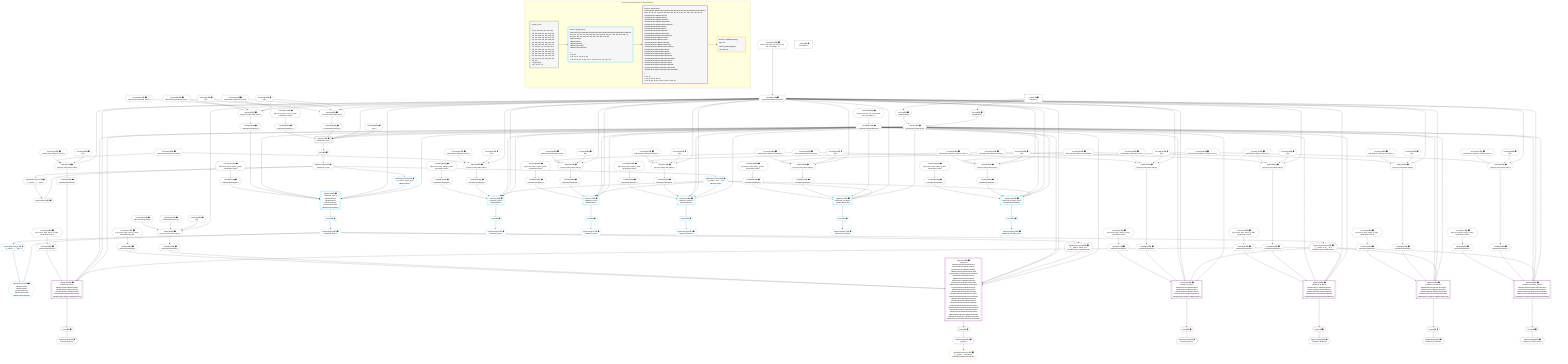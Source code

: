 %%{init: {'themeVariables': { 'fontSize': '12px'}}}%%
graph TD
    classDef path fill:#eee,stroke:#000,color:#000
    classDef plan fill:#fff,stroke-width:1px,color:#000
    classDef itemplan fill:#fff,stroke-width:2px,color:#000
    classDef unbatchedplan fill:#dff,stroke-width:1px,color:#000
    classDef sideeffectplan fill:#fcc,stroke-width:2px,color:#000
    classDef bucket fill:#f6f6f6,color:#000,stroke-width:2px,text-align:left


    %% plan dependencies
    PgSelect7[["PgSelect[7∈0] ➊<br />ᐸrelational_itemsᐳ"]]:::plan
    Object10{{"Object[10∈0] ➊<br />ᐸ{pgSettings,withPgClient}ᐳ"}}:::plan
    Constant458{{"Constant[458∈0] ➊<br />ᐸ15ᐳ"}}:::plan
    Lambda276{{"Lambda[276∈0] ➊<br />ᐸcalculateShouldReverseOrderᐳ"}}:::plan
    Lambda279{{"Lambda[279∈0] ➊<br />ᐸcalculateLimitAndOffsetSQLᐳ"}}:::plan
    Lambda452{{"Lambda[452∈0] ➊<br />ᐸcalculateOrderBySQLᐳ"}}:::plan
    Lambda457{{"Lambda[457∈0] ➊<br />ᐸcalculateOrderBySQLᐳ"}}:::plan
    Object10 & Constant458 & Lambda276 & Lambda279 & Lambda452 & Lambda457 --> PgSelect7
    Object283{{"Object[283∈0] ➊<br />ᐸ{reverse,orders,alias,codec}ᐳ"}}:::plan
    Constant280{{"Constant[280∈0] ➊<br />ᐸ[]ᐳ"}}:::plan
    Constant281{{"Constant[281∈0] ➊<br />ᐸsql.identifier(”relational_topics”)ᐳ"}}:::plan
    Constant282{{"Constant[282∈0] ➊<br />ᐸRecordCodec(relational_topics)ᐳ"}}:::plan
    Lambda276 & Constant280 & Constant281 & Constant282 --> Object283
    Object297{{"Object[297∈0] ➊<br />ᐸ{reverse,orders,alias,codec}ᐳ"}}:::plan
    Constant294{{"Constant[294∈0] ➊<br />ᐸ[]ᐳ"}}:::plan
    Constant295{{"Constant[295∈0] ➊<br />ᐸsql.identifier(”relational_posts”)ᐳ"}}:::plan
    Constant296{{"Constant[296∈0] ➊<br />ᐸRecordCodec(relational_posts)ᐳ"}}:::plan
    Lambda276 & Constant294 & Constant295 & Constant296 --> Object297
    Object311{{"Object[311∈0] ➊<br />ᐸ{reverse,orders,alias,codec}ᐳ"}}:::plan
    Constant308{{"Constant[308∈0] ➊<br />ᐸ[]ᐳ"}}:::plan
    Constant309{{"Constant[309∈0] ➊<br />ᐸsql.identifier(”relational_dividers”)ᐳ"}}:::plan
    Constant310{{"Constant[310∈0] ➊<br />ᐸRecordCodec(relational_dividers)ᐳ"}}:::plan
    Lambda276 & Constant308 & Constant309 & Constant310 --> Object311
    Object325{{"Object[325∈0] ➊<br />ᐸ{reverse,orders,alias,codec}ᐳ"}}:::plan
    Constant322{{"Constant[322∈0] ➊<br />ᐸ[]ᐳ"}}:::plan
    Constant323{{"Constant[323∈0] ➊<br />ᐸsql.identifier(”relational_checklists”)ᐳ"}}:::plan
    Constant324{{"Constant[324∈0] ➊<br />ᐸRecordCodec(relational_checklists)ᐳ"}}:::plan
    Lambda276 & Constant322 & Constant323 & Constant324 --> Object325
    Object339{{"Object[339∈0] ➊<br />ᐸ{reverse,orders,alias,codec}ᐳ"}}:::plan
    Constant336{{"Constant[336∈0] ➊<br />ᐸ[]ᐳ"}}:::plan
    Constant337{{"Constant[337∈0] ➊<br />ᐸsql.identifier(”relational_checklist_items”)ᐳ"}}:::plan
    Constant338{{"Constant[338∈0] ➊<br />ᐸRecordCodec(relational_checklist_items)ᐳ"}}:::plan
    Lambda276 & Constant336 & Constant337 & Constant338 --> Object339
    Object353{{"Object[353∈0] ➊<br />ᐸ{reverse,orders,alias,codec}ᐳ"}}:::plan
    Constant350{{"Constant[350∈0] ➊<br />ᐸ[]ᐳ"}}:::plan
    Constant351{{"Constant[351∈0] ➊<br />ᐸsql.identifier(”relational_topics”)ᐳ"}}:::plan
    Lambda276 & Constant350 & Constant351 & Constant282 --> Object353
    Object367{{"Object[367∈0] ➊<br />ᐸ{reverse,orders,alias,codec}ᐳ"}}:::plan
    Constant364{{"Constant[364∈0] ➊<br />ᐸ[]ᐳ"}}:::plan
    Constant365{{"Constant[365∈0] ➊<br />ᐸsql.identifier(”relational_posts”)ᐳ"}}:::plan
    Lambda276 & Constant364 & Constant365 & Constant296 --> Object367
    Object381{{"Object[381∈0] ➊<br />ᐸ{reverse,orders,alias,codec}ᐳ"}}:::plan
    Constant378{{"Constant[378∈0] ➊<br />ᐸ[]ᐳ"}}:::plan
    Constant379{{"Constant[379∈0] ➊<br />ᐸsql.identifier(”relational_dividers”)ᐳ"}}:::plan
    Lambda276 & Constant378 & Constant379 & Constant310 --> Object381
    Object395{{"Object[395∈0] ➊<br />ᐸ{reverse,orders,alias,codec}ᐳ"}}:::plan
    Constant392{{"Constant[392∈0] ➊<br />ᐸ[]ᐳ"}}:::plan
    Constant393{{"Constant[393∈0] ➊<br />ᐸsql.identifier(”relational_checklists”)ᐳ"}}:::plan
    Lambda276 & Constant392 & Constant393 & Constant324 --> Object395
    Object409{{"Object[409∈0] ➊<br />ᐸ{reverse,orders,alias,codec}ᐳ"}}:::plan
    Constant406{{"Constant[406∈0] ➊<br />ᐸ[]ᐳ"}}:::plan
    Constant407{{"Constant[407∈0] ➊<br />ᐸsql.identifier(”relational_checklist_items”)ᐳ"}}:::plan
    Lambda276 & Constant406 & Constant407 & Constant338 --> Object409
    Object423{{"Object[423∈0] ➊<br />ᐸ{reverse,orders,alias,codec}ᐳ"}}:::plan
    Constant420{{"Constant[420∈0] ➊<br />ᐸ[]ᐳ"}}:::plan
    Constant421{{"Constant[421∈0] ➊<br />ᐸsql.identifier(”people”)ᐳ"}}:::plan
    Constant422{{"Constant[422∈0] ➊<br />ᐸRecordCodec(people)ᐳ"}}:::plan
    Lambda276 & Constant420 & Constant421 & Constant422 --> Object423
    Object437{{"Object[437∈0] ➊<br />ᐸ{reverse,orders,alias,codec}ᐳ"}}:::plan
    Constant434{{"Constant[434∈0] ➊<br />ᐸ[]ᐳ"}}:::plan
    Constant435{{"Constant[435∈0] ➊<br />ᐸsql.identifier(”relational_items”)ᐳ"}}:::plan
    Constant436{{"Constant[436∈0] ➊<br />ᐸRecordCodec(relational_items)ᐳ"}}:::plan
    Lambda276 & Constant434 & Constant435 & Constant436 --> Object437
    Object451{{"Object[451∈0] ➊<br />ᐸ{reverse,orders,alias,codec}ᐳ"}}:::plan
    Constant448{{"Constant[448∈0] ➊<br />ᐸ[]ᐳ"}}:::plan
    Constant449{{"Constant[449∈0] ➊<br />ᐸsql.identifier(”relational_items”)ᐳ"}}:::plan
    Lambda276 & Constant448 & Constant449 & Constant436 --> Object451
    Access8{{"Access[8∈0] ➊<br />ᐸ2.pgSettingsᐳ"}}:::plan
    Access9{{"Access[9∈0] ➊<br />ᐸ2.withPgClientᐳ"}}:::plan
    Access8 & Access9 --> Object10
    PgPolymorphic14{{"PgPolymorphic[14∈0] ➊"}}:::plan
    PgSelectSingle12{{"PgSelectSingle[12∈0] ➊<br />ᐸrelational_itemsᐳ"}}:::plan
    PgClassExpression13{{"PgClassExpression[13∈0] ➊<br />ᐸ__relation...s__.”type”ᐳ"}}:::plan
    PgSelectSingle12 & PgClassExpression13 --> PgPolymorphic14
    __Value2["__Value[2∈0] ➊<br />ᐸcontextᐳ"]:::plan
    __Value2 --> Access8
    __Value2 --> Access9
    First11{{"First[11∈0] ➊"}}:::plan
    PgSelect7 --> First11
    First11 --> PgSelectSingle12
    PgSelectSingle12 --> PgClassExpression13
    Constant459{{"Constant[459∈0] ➊<br />ᐸ§{ first: null, last: null, cursorLower: null, cursorUpper: ᐳ"}}:::plan
    Constant459 --> Lambda276
    Constant460{{"Constant[460∈0] ➊<br />ᐸ§{ first: null, last: null, cursorLower: null, cursorUpper: ᐳ"}}:::plan
    Constant460 --> Lambda279
    Lambda284{{"Lambda[284∈0] ➊<br />ᐸcalculateOrderBySQLᐳ"}}:::plan
    Object283 --> Lambda284
    Lambda289{{"Lambda[289∈0] ➊<br />ᐸcalculateOrderBySQLᐳ"}}:::plan
    Constant461{{"Constant[461∈0] ➊<br />ᐸ§{ reverse: false, orders: [], alias: sql.identifier(”relatiᐳ"}}:::plan
    Constant461 --> Lambda289
    Lambda298{{"Lambda[298∈0] ➊<br />ᐸcalculateOrderBySQLᐳ"}}:::plan
    Object297 --> Lambda298
    Lambda303{{"Lambda[303∈0] ➊<br />ᐸcalculateOrderBySQLᐳ"}}:::plan
    Constant462{{"Constant[462∈0] ➊<br />ᐸ§{ reverse: false, orders: [], alias: sql.identifier(”relatiᐳ"}}:::plan
    Constant462 --> Lambda303
    Lambda312{{"Lambda[312∈0] ➊<br />ᐸcalculateOrderBySQLᐳ"}}:::plan
    Object311 --> Lambda312
    Lambda317{{"Lambda[317∈0] ➊<br />ᐸcalculateOrderBySQLᐳ"}}:::plan
    Constant463{{"Constant[463∈0] ➊<br />ᐸ§{ reverse: false, orders: [], alias: sql.identifier(”relatiᐳ"}}:::plan
    Constant463 --> Lambda317
    Lambda326{{"Lambda[326∈0] ➊<br />ᐸcalculateOrderBySQLᐳ"}}:::plan
    Object325 --> Lambda326
    Lambda331{{"Lambda[331∈0] ➊<br />ᐸcalculateOrderBySQLᐳ"}}:::plan
    Constant464{{"Constant[464∈0] ➊<br />ᐸ§{ reverse: false, orders: [], alias: sql.identifier(”relatiᐳ"}}:::plan
    Constant464 --> Lambda331
    Lambda340{{"Lambda[340∈0] ➊<br />ᐸcalculateOrderBySQLᐳ"}}:::plan
    Object339 --> Lambda340
    Lambda345{{"Lambda[345∈0] ➊<br />ᐸcalculateOrderBySQLᐳ"}}:::plan
    Constant465{{"Constant[465∈0] ➊<br />ᐸ§{ reverse: false, orders: [], alias: sql.identifier(”relatiᐳ"}}:::plan
    Constant465 --> Lambda345
    Lambda354{{"Lambda[354∈0] ➊<br />ᐸcalculateOrderBySQLᐳ"}}:::plan
    Object353 --> Lambda354
    Lambda359{{"Lambda[359∈0] ➊<br />ᐸcalculateOrderBySQLᐳ"}}:::plan
    Constant466{{"Constant[466∈0] ➊<br />ᐸ§{ reverse: false, orders: [], alias: sql.identifier(”relatiᐳ"}}:::plan
    Constant466 --> Lambda359
    Lambda368{{"Lambda[368∈0] ➊<br />ᐸcalculateOrderBySQLᐳ"}}:::plan
    Object367 --> Lambda368
    Lambda373{{"Lambda[373∈0] ➊<br />ᐸcalculateOrderBySQLᐳ"}}:::plan
    Constant467{{"Constant[467∈0] ➊<br />ᐸ§{ reverse: false, orders: [], alias: sql.identifier(”relatiᐳ"}}:::plan
    Constant467 --> Lambda373
    Lambda382{{"Lambda[382∈0] ➊<br />ᐸcalculateOrderBySQLᐳ"}}:::plan
    Object381 --> Lambda382
    Lambda387{{"Lambda[387∈0] ➊<br />ᐸcalculateOrderBySQLᐳ"}}:::plan
    Constant468{{"Constant[468∈0] ➊<br />ᐸ§{ reverse: false, orders: [], alias: sql.identifier(”relatiᐳ"}}:::plan
    Constant468 --> Lambda387
    Lambda396{{"Lambda[396∈0] ➊<br />ᐸcalculateOrderBySQLᐳ"}}:::plan
    Object395 --> Lambda396
    Lambda401{{"Lambda[401∈0] ➊<br />ᐸcalculateOrderBySQLᐳ"}}:::plan
    Constant469{{"Constant[469∈0] ➊<br />ᐸ§{ reverse: false, orders: [], alias: sql.identifier(”relatiᐳ"}}:::plan
    Constant469 --> Lambda401
    Lambda410{{"Lambda[410∈0] ➊<br />ᐸcalculateOrderBySQLᐳ"}}:::plan
    Object409 --> Lambda410
    Lambda415{{"Lambda[415∈0] ➊<br />ᐸcalculateOrderBySQLᐳ"}}:::plan
    Constant470{{"Constant[470∈0] ➊<br />ᐸ§{ reverse: false, orders: [], alias: sql.identifier(”relatiᐳ"}}:::plan
    Constant470 --> Lambda415
    Lambda424{{"Lambda[424∈0] ➊<br />ᐸcalculateOrderBySQLᐳ"}}:::plan
    Object423 --> Lambda424
    Lambda429{{"Lambda[429∈0] ➊<br />ᐸcalculateOrderBySQLᐳ"}}:::plan
    Constant471{{"Constant[471∈0] ➊<br />ᐸ§{ reverse: false, orders: [], alias: sql.identifier(”peopleᐳ"}}:::plan
    Constant471 --> Lambda429
    Lambda438{{"Lambda[438∈0] ➊<br />ᐸcalculateOrderBySQLᐳ"}}:::plan
    Object437 --> Lambda438
    Lambda443{{"Lambda[443∈0] ➊<br />ᐸcalculateOrderBySQLᐳ"}}:::plan
    Constant472{{"Constant[472∈0] ➊<br />ᐸ§{ reverse: false, orders: [], alias: sql.identifier(”relatiᐳ"}}:::plan
    Constant472 --> Lambda443
    Object451 --> Lambda452
    Constant473{{"Constant[473∈0] ➊<br />ᐸ§{ reverse: false, orders: [], alias: sql.identifier(”relatiᐳ"}}:::plan
    Constant473 --> Lambda457
    __Value4["__Value[4∈0] ➊<br />ᐸrootValueᐳ"]:::plan
    PgSelect16[["PgSelect[16∈1] ➊<br />ᐸrelational_topicsᐳ<br />ᐳRelationalTopic"]]:::plan
    PgClassExpression15{{"PgClassExpression[15∈1] ➊<br />ᐸ__relation...ems__.”id”ᐳ<br />ᐳRelationalTopic"}}:::plan
    Object10 & PgClassExpression15 & Lambda276 & Lambda279 & Lambda284 & Lambda289 --> PgSelect16
    PgSelect23[["PgSelect[23∈1] ➊<br />ᐸrelational_itemsᐳ<br />ᐳRelationalTopic<br />ᐳRelationalPost<br />ᐳRelationalDivider<br />ᐳRelationalChecklist<br />ᐳRelationalChecklistItem"]]:::plan
    PgClassExpression22{{"PgClassExpression[22∈1] ➊<br />ᐸ__relation...parent_id”ᐳ<br />ᐳRelationalTopic"}}:::plan
    Object10 & PgClassExpression22 & Lambda276 & Lambda279 & Lambda438 & Lambda443 --> PgSelect23
    PgSelect74[["PgSelect[74∈1] ➊<br />ᐸrelational_postsᐳ<br />ᐳRelationalPost"]]:::plan
    Object10 & PgClassExpression15 & Lambda276 & Lambda279 & Lambda298 & Lambda303 --> PgSelect74
    PgSelect124[["PgSelect[124∈1] ➊<br />ᐸrelational_dividersᐳ<br />ᐳRelationalDivider"]]:::plan
    Object10 & PgClassExpression15 & Lambda276 & Lambda279 & Lambda312 & Lambda317 --> PgSelect124
    PgSelect174[["PgSelect[174∈1] ➊<br />ᐸrelational_checklistsᐳ<br />ᐳRelationalChecklist"]]:::plan
    Object10 & PgClassExpression15 & Lambda276 & Lambda279 & Lambda326 & Lambda331 --> PgSelect174
    PgSelect224[["PgSelect[224∈1] ➊<br />ᐸrelational_checklist_itemsᐳ<br />ᐳRelationalChecklistItem"]]:::plan
    Object10 & PgClassExpression15 & Lambda276 & Lambda279 & Lambda340 & Lambda345 --> PgSelect224
    PgPolymorphic28{{"PgPolymorphic[28∈1] ➊<br />ᐳRelationalTopic<br />ᐳRelationalPost<br />ᐳRelationalDivider<br />ᐳRelationalChecklist<br />ᐳRelationalChecklistItem"}}:::plan
    PgSelectSingle26{{"PgSelectSingle[26∈1] ➊<br />ᐸrelational_itemsᐳ"}}:::plan
    PgClassExpression27{{"PgClassExpression[27∈1] ➊<br />ᐸ__relation...s__.”type”ᐳ"}}:::plan
    PgSelectSingle26 & PgClassExpression27 --> PgPolymorphic28
    PgSelectSingle12 --> PgClassExpression15
    First20{{"First[20∈1] ➊"}}:::plan
    PgSelect16 --> First20
    PgSelectSingle21{{"PgSelectSingle[21∈1] ➊<br />ᐸrelational_topicsᐳ"}}:::plan
    First20 --> PgSelectSingle21
    PgSelectSingle12 --> PgClassExpression22
    First25{{"First[25∈1] ➊"}}:::plan
    PgSelect23 --> First25
    First25 --> PgSelectSingle26
    PgSelectSingle26 --> PgClassExpression27
    First76{{"First[76∈1] ➊"}}:::plan
    PgSelect74 --> First76
    PgSelectSingle77{{"PgSelectSingle[77∈1] ➊<br />ᐸrelational_postsᐳ"}}:::plan
    First76 --> PgSelectSingle77
    First126{{"First[126∈1] ➊"}}:::plan
    PgSelect124 --> First126
    PgSelectSingle127{{"PgSelectSingle[127∈1] ➊<br />ᐸrelational_dividersᐳ"}}:::plan
    First126 --> PgSelectSingle127
    First176{{"First[176∈1] ➊"}}:::plan
    PgSelect174 --> First176
    PgSelectSingle177{{"PgSelectSingle[177∈1] ➊<br />ᐸrelational_checklistsᐳ"}}:::plan
    First176 --> PgSelectSingle177
    First226{{"First[226∈1] ➊"}}:::plan
    PgSelect224 --> First226
    PgSelectSingle227{{"PgSelectSingle[227∈1] ➊<br />ᐸrelational_checklist_itemsᐳ"}}:::plan
    First226 --> PgSelectSingle227
    PgSelect30[["PgSelect[30∈2] ➊<br />ᐸrelational_topicsᐳ<br />ᐳRelationalTopicᐳRelationalTopic<br />ᐳRelationalPostᐳRelationalTopic<br />ᐳRelationalDividerᐳRelationalTopic<br />ᐳRelationalChecklistᐳRelationalTopic<br />ᐳRelationalChecklistItemᐳRelationalTopic"]]:::plan
    PgClassExpression29{{"PgClassExpression[29∈2] ➊<br />ᐸ__relation...ems__.”id”ᐳ<br />ᐳRelationalTopicᐳRelationalTopic"}}:::plan
    Object10 & PgClassExpression29 & Lambda276 & Lambda279 & Lambda354 & Lambda359 --> PgSelect30
    PgSelect37[["PgSelect[37∈2] ➊<br />ᐸpeopleᐳ<br />ᐳRelationalTopicᐳRelationalTopic<br />ᐳRelationalTopicᐳRelationalPost<br />ᐳRelationalTopicᐳRelationalDivider<br />ᐳRelationalTopicᐳRelationalChecklist<br />ᐳRelationalTopicᐳRelationalChecklistItem<br />ᐳRelationalPostᐳRelationalTopic<br />ᐳRelationalPostᐳRelationalPost<br />ᐳRelationalPostᐳRelationalDivider<br />ᐳRelationalPostᐳRelationalChecklist<br />ᐳRelationalPostᐳRelationalChecklistItem<br />ᐳRelationalDividerᐳRelationalTopic<br />ᐳRelationalDividerᐳRelationalPost<br />ᐳRelationalDividerᐳRelationalDivider<br />ᐳRelationalDividerᐳRelationalChecklist<br />ᐳRelationalDividerᐳRelationalChecklistItem<br />ᐳRelationalChecklistᐳRelationalTopic<br />ᐳRelationalChecklistᐳRelationalPost<br />ᐳRelationalChecklistᐳRelationalDivider<br />ᐳRelationalChecklistᐳRelationalChecklist<br />ᐳRelationalChecklistᐳRelationalChecklistItem<br />ᐳRelationalChecklistItemᐳRelationalTopic<br />ᐳRelationalChecklistItemᐳRelationalPost<br />ᐳRelationalChecklistItemᐳRelationalDivider<br />ᐳRelationalChecklistItemᐳRelationalChecklist<br />ᐳRelationalChecklistItemᐳRelationalChecklistItem"]]:::plan
    PgClassExpression36{{"PgClassExpression[36∈2] ➊<br />ᐸ__relation...author_id”ᐳ<br />ᐳRelationalTopicᐳRelationalTopic"}}:::plan
    Object10 & PgClassExpression36 & Lambda276 & Lambda279 & Lambda424 & Lambda429 --> PgSelect37
    PgSelect42[["PgSelect[42∈2] ➊<br />ᐸrelational_postsᐳ<br />ᐳRelationalTopicᐳRelationalPost<br />ᐳRelationalPostᐳRelationalPost<br />ᐳRelationalDividerᐳRelationalPost<br />ᐳRelationalChecklistᐳRelationalPost<br />ᐳRelationalChecklistItemᐳRelationalPost"]]:::plan
    Object10 & PgClassExpression29 & Lambda276 & Lambda279 & Lambda368 & Lambda373 --> PgSelect42
    PgSelect50[["PgSelect[50∈2] ➊<br />ᐸrelational_dividersᐳ<br />ᐳRelationalTopicᐳRelationalDivider<br />ᐳRelationalPostᐳRelationalDivider<br />ᐳRelationalDividerᐳRelationalDivider<br />ᐳRelationalChecklistᐳRelationalDivider<br />ᐳRelationalChecklistItemᐳRelationalDivider"]]:::plan
    Object10 & PgClassExpression29 & Lambda276 & Lambda279 & Lambda382 & Lambda387 --> PgSelect50
    PgSelect58[["PgSelect[58∈2] ➊<br />ᐸrelational_checklistsᐳ<br />ᐳRelationalTopicᐳRelationalChecklist<br />ᐳRelationalPostᐳRelationalChecklist<br />ᐳRelationalDividerᐳRelationalChecklist<br />ᐳRelationalChecklistᐳRelationalChecklist<br />ᐳRelationalChecklistItemᐳRelationalChecklist"]]:::plan
    Object10 & PgClassExpression29 & Lambda276 & Lambda279 & Lambda396 & Lambda401 --> PgSelect58
    PgSelect66[["PgSelect[66∈2] ➊<br />ᐸrelational_checklist_itemsᐳ<br />ᐳRelationalTopicᐳRelationalChecklistItem<br />ᐳRelationalPostᐳRelationalChecklistItem<br />ᐳRelationalDividerᐳRelationalChecklistItem<br />ᐳRelationalChecklistᐳRelationalChecklistItem<br />ᐳRelationalChecklistItemᐳRelationalChecklistItem"]]:::plan
    Object10 & PgClassExpression29 & Lambda276 & Lambda279 & Lambda410 & Lambda415 --> PgSelect66
    PgSelectSingle26 --> PgClassExpression29
    First34{{"First[34∈2] ➊"}}:::plan
    PgSelect30 --> First34
    PgSelectSingle35{{"PgSelectSingle[35∈2] ➊<br />ᐸrelational_topicsᐳ"}}:::plan
    First34 --> PgSelectSingle35
    PgSelectSingle26 --> PgClassExpression36
    First39{{"First[39∈2] ➊"}}:::plan
    PgSelect37 --> First39
    PgSelectSingle40{{"PgSelectSingle[40∈2] ➊<br />ᐸpeopleᐳ"}}:::plan
    First39 --> PgSelectSingle40
    First44{{"First[44∈2] ➊"}}:::plan
    PgSelect42 --> First44
    PgSelectSingle45{{"PgSelectSingle[45∈2] ➊<br />ᐸrelational_postsᐳ"}}:::plan
    First44 --> PgSelectSingle45
    First52{{"First[52∈2] ➊"}}:::plan
    PgSelect50 --> First52
    PgSelectSingle53{{"PgSelectSingle[53∈2] ➊<br />ᐸrelational_dividersᐳ"}}:::plan
    First52 --> PgSelectSingle53
    First60{{"First[60∈2] ➊"}}:::plan
    PgSelect58 --> First60
    PgSelectSingle61{{"PgSelectSingle[61∈2] ➊<br />ᐸrelational_checklistsᐳ"}}:::plan
    First60 --> PgSelectSingle61
    First68{{"First[68∈2] ➊"}}:::plan
    PgSelect66 --> First68
    PgSelectSingle69{{"PgSelectSingle[69∈2] ➊<br />ᐸrelational_checklist_itemsᐳ"}}:::plan
    First68 --> PgSelectSingle69
    PgClassExpression41{{"PgClassExpression[41∈3] ➊<br />ᐸ__people__.”username”ᐳ<br />ᐳRelationalTopicᐳRelationalTopic"}}:::plan
    PgSelectSingle40 --> PgClassExpression41

    %% define steps

    subgraph "Buckets for queries/interfaces-relational/relation"
    Bucket0("Bucket 0 (root)<br /><br />1: <br />ᐳ: 8, 9, 280, 281, 282, 294, 295, 296, 308, 309, 310, 322, 323, 324, 336, 337, 338, 350, 351, 364, 365, 378, 379, 392, 393, 406, 407, 420, 421, 422, 434, 435, 436, 448, 449, 458, 459, 460, 461, 462, 463, 464, 465, 466, 467, 468, 469, 470, 471, 472, 473, 10, 276, 279, 283, 284, 289, 297, 298, 303, 311, 312, 317, 325, 326, 331, 339, 340, 345, 353, 354, 359, 367, 368, 373, 381, 382, 387, 395, 396, 401, 409, 410, 415, 423, 424, 429, 437, 438, 443, 451, 452, 457<br />2: PgSelect[7]<br />ᐳ: 11, 12, 13, 14"):::bucket
    classDef bucket0 stroke:#696969
    class Bucket0,__Value2,__Value4,PgSelect7,Access8,Access9,Object10,First11,PgSelectSingle12,PgClassExpression13,PgPolymorphic14,Lambda276,Lambda279,Constant280,Constant281,Constant282,Object283,Lambda284,Lambda289,Constant294,Constant295,Constant296,Object297,Lambda298,Lambda303,Constant308,Constant309,Constant310,Object311,Lambda312,Lambda317,Constant322,Constant323,Constant324,Object325,Lambda326,Lambda331,Constant336,Constant337,Constant338,Object339,Lambda340,Lambda345,Constant350,Constant351,Object353,Lambda354,Lambda359,Constant364,Constant365,Object367,Lambda368,Lambda373,Constant378,Constant379,Object381,Lambda382,Lambda387,Constant392,Constant393,Object395,Lambda396,Lambda401,Constant406,Constant407,Object409,Lambda410,Lambda415,Constant420,Constant421,Constant422,Object423,Lambda424,Lambda429,Constant434,Constant435,Constant436,Object437,Lambda438,Lambda443,Constant448,Constant449,Object451,Lambda452,Lambda457,Constant458,Constant459,Constant460,Constant461,Constant462,Constant463,Constant464,Constant465,Constant466,Constant467,Constant468,Constant469,Constant470,Constant471,Constant472,Constant473 bucket0
    Bucket1("Bucket 1 (polymorphic)<br />RelationalTopic,RelationalPost,RelationalDivider,RelationalChecklist,RelationalChecklistItem<br />Deps: 12, 10, 276, 279, 284, 289, 438, 443, 298, 303, 312, 317, 326, 331, 340, 345, 14, 354, 359, 424, 429, 368, 373, 382, 387, 396, 401, 410, 415<br />ᐳRelationalTopic<br />ᐳRelationalPost<br />ᐳRelationalDivider<br />ᐳRelationalChecklist<br />ᐳRelationalChecklistItem<br /><br />1: <br />ᐳ: 15, 22<br />2: 16, 23, 74, 124, 174, 224<br />ᐳ: 20, 21, 25, 26, 27, 28, 76, 77, 126, 127, 176, 177, 226, 227"):::bucket
    classDef bucket1 stroke:#00bfff
    class Bucket1,PgClassExpression15,PgSelect16,First20,PgSelectSingle21,PgClassExpression22,PgSelect23,First25,PgSelectSingle26,PgClassExpression27,PgPolymorphic28,PgSelect74,First76,PgSelectSingle77,PgSelect124,First126,PgSelectSingle127,PgSelect174,First176,PgSelectSingle177,PgSelect224,First226,PgSelectSingle227 bucket1
    Bucket2("Bucket 2 (polymorphic)<br />RelationalTopic,RelationalPost,RelationalDivider,RelationalChecklist,RelationalChecklistItem<br />Deps: 26, 10, 276, 279, 354, 359, 424, 429, 368, 373, 382, 387, 396, 401, 410, 415, 28<br />ᐳRelationalTopicᐳRelationalTopic<br />ᐳRelationalTopicᐳRelationalPost<br />ᐳRelationalTopicᐳRelationalDivider<br />ᐳRelationalTopicᐳRelationalChecklist<br />ᐳRelationalTopicᐳRelationalChecklistItem<br />ᐳRelationalPostᐳRelationalTopic<br />ᐳRelationalPostᐳRelationalPost<br />ᐳRelationalPostᐳRelationalDivider<br />ᐳRelationalPostᐳRelationalChecklist<br />ᐳRelationalPostᐳRelationalChecklistItem<br />ᐳRelationalDividerᐳRelationalTopic<br />ᐳRelationalDividerᐳRelationalPost<br />ᐳRelationalDividerᐳRelationalDivider<br />ᐳRelationalDividerᐳRelationalChecklist<br />ᐳRelationalDividerᐳRelationalChecklistItem<br />ᐳRelationalChecklistᐳRelationalTopic<br />ᐳRelationalChecklistᐳRelationalPost<br />ᐳRelationalChecklistᐳRelationalDivider<br />ᐳRelationalChecklistᐳRelationalChecklist<br />ᐳRelationalChecklistᐳRelationalChecklistItem<br />ᐳRelationalChecklistItemᐳRelationalTopic<br />ᐳRelationalChecklistItemᐳRelationalPost<br />ᐳRelationalChecklistItemᐳRelationalDivider<br />ᐳRelationalChecklistItemᐳRelationalChecklist<br />ᐳRelationalChecklistItemᐳRelationalChecklistItem<br /><br />1: <br />ᐳ: 29, 36<br />2: 30, 37, 42, 50, 58, 66<br />ᐳ: 34, 35, 39, 40, 44, 45, 52, 53, 60, 61, 68, 69"):::bucket
    classDef bucket2 stroke:#7f007f
    class Bucket2,PgClassExpression29,PgSelect30,First34,PgSelectSingle35,PgClassExpression36,PgSelect37,First39,PgSelectSingle40,PgSelect42,First44,PgSelectSingle45,PgSelect50,First52,PgSelectSingle53,PgSelect58,First60,PgSelectSingle61,PgSelect66,First68,PgSelectSingle69 bucket2
    Bucket3("Bucket 3 (nullableBoundary)<br />Deps: 40<br /><br />ROOT PgSelectSingle{2}ᐸpeopleᐳ[40]"):::bucket
    classDef bucket3 stroke:#ffa500
    class Bucket3,PgClassExpression41 bucket3
    Bucket0 --> Bucket1
    Bucket1 --> Bucket2
    Bucket2 --> Bucket3
    end